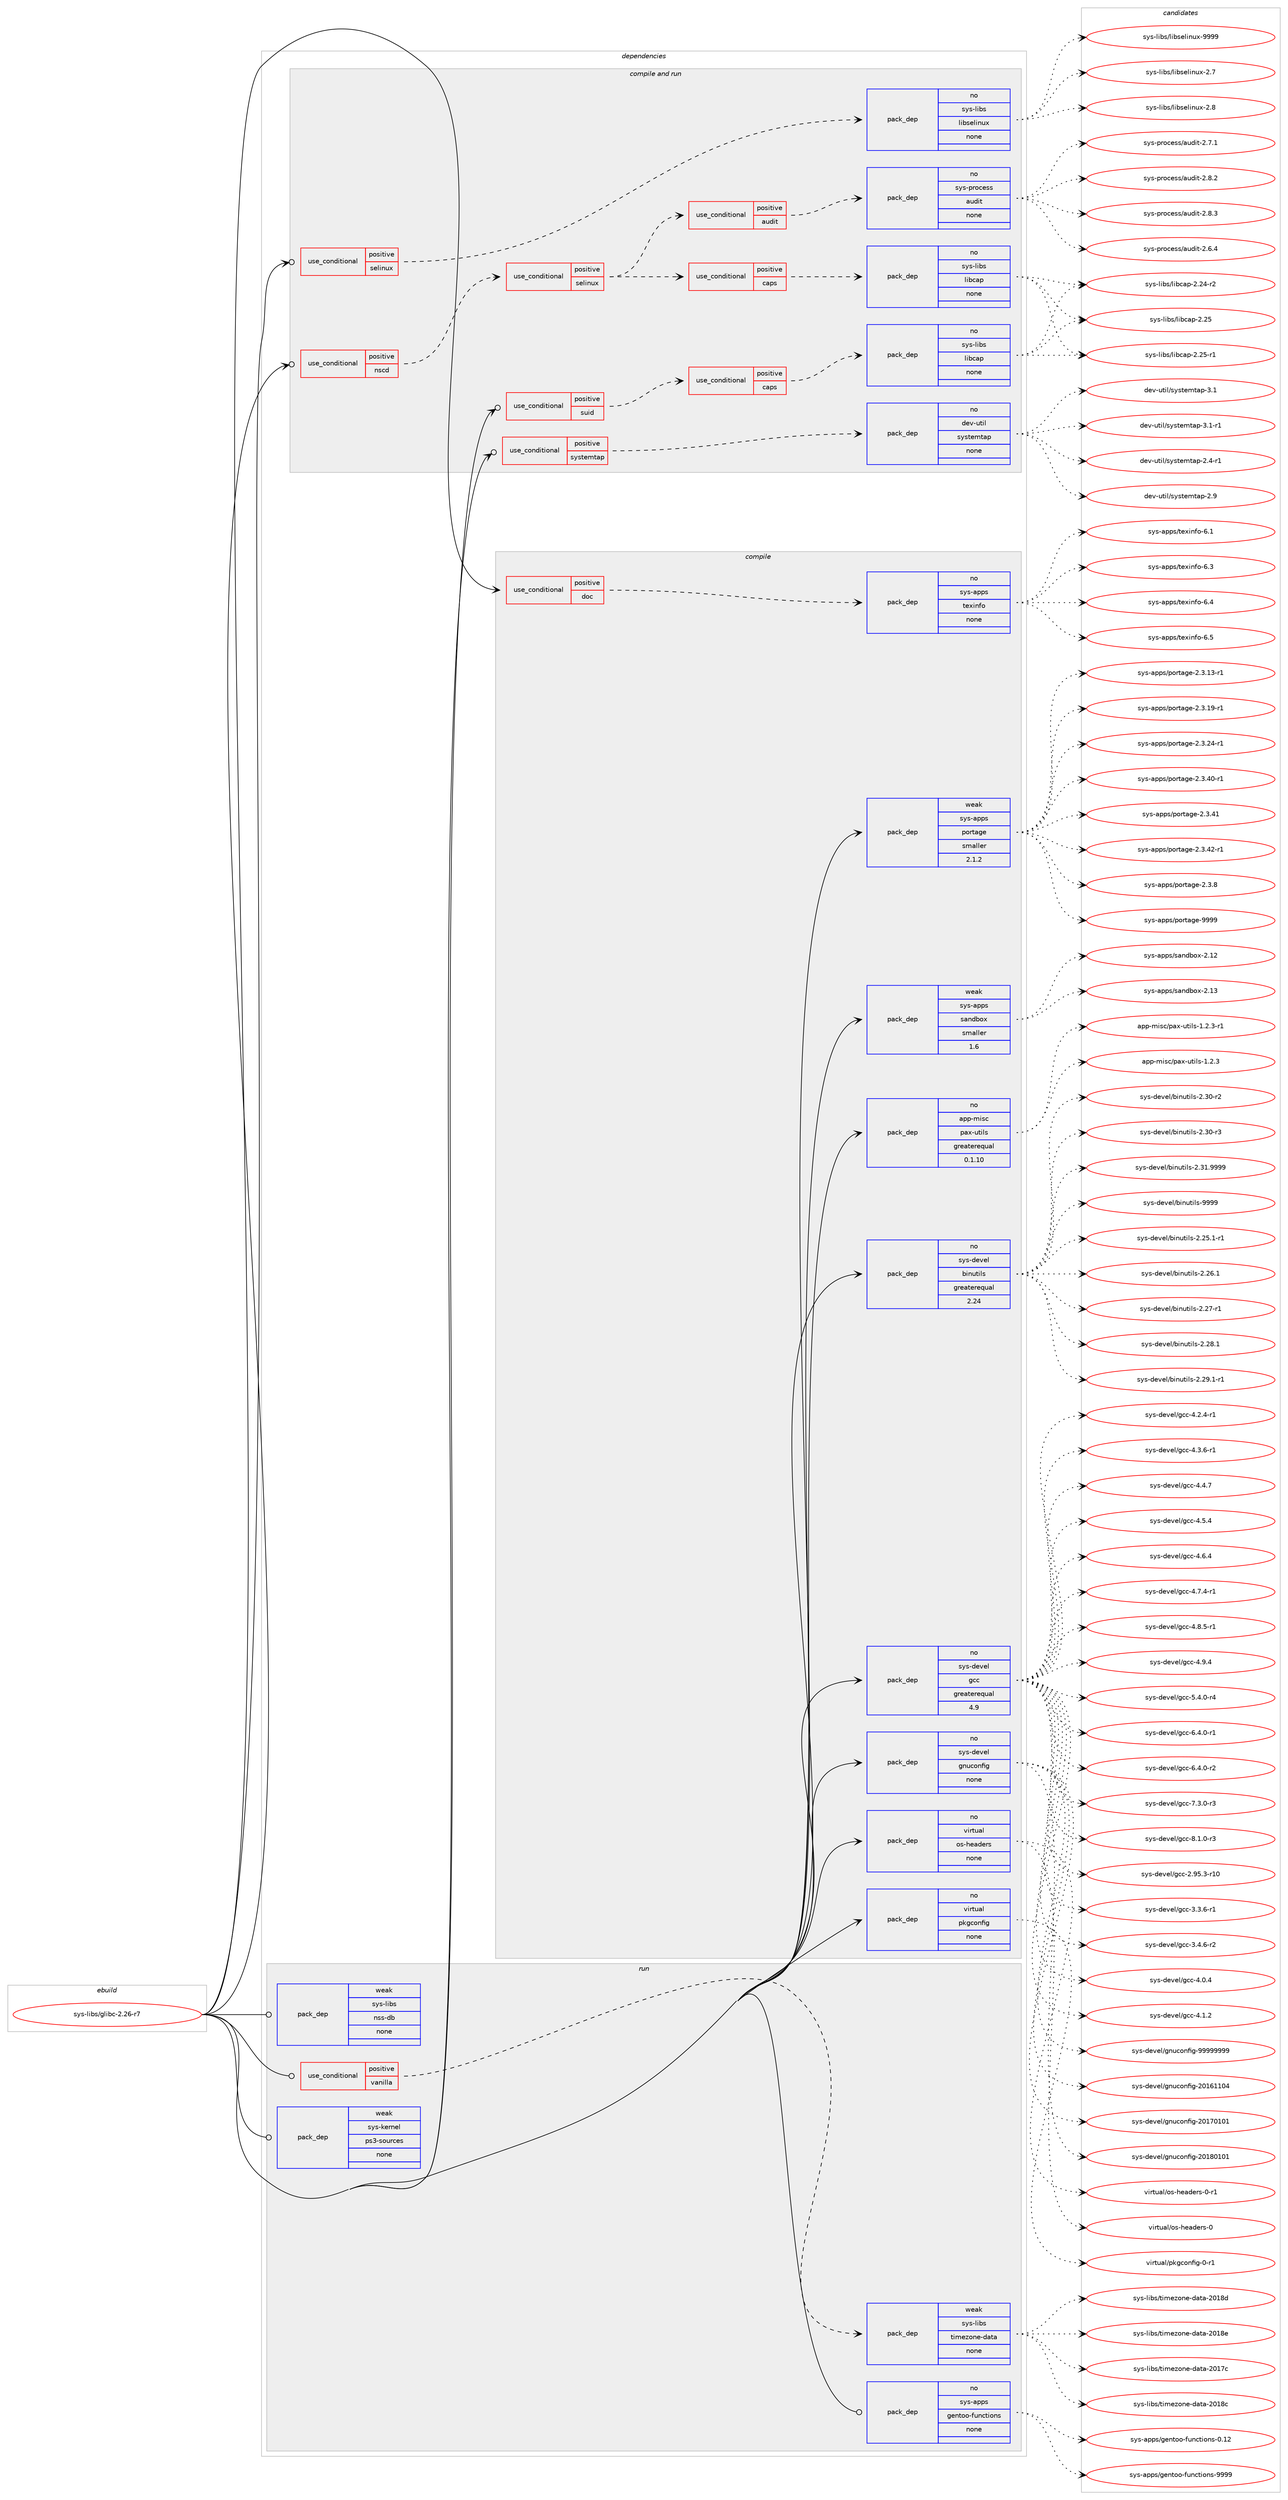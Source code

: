 digraph prolog {

# *************
# Graph options
# *************

newrank=true;
concentrate=true;
compound=true;
graph [rankdir=LR,fontname=Helvetica,fontsize=10,ranksep=1.5];#, ranksep=2.5, nodesep=0.2];
edge  [arrowhead=vee];
node  [fontname=Helvetica,fontsize=10];

# **********
# The ebuild
# **********

subgraph cluster_leftcol {
color=gray;
rank=same;
label=<<i>ebuild</i>>;
id [label="sys-libs/glibc-2.26-r7", color=red, width=4, href="../sys-libs/glibc-2.26-r7.svg"];
}

# ****************
# The dependencies
# ****************

subgraph cluster_midcol {
color=gray;
label=<<i>dependencies</i>>;
subgraph cluster_compile {
fillcolor="#eeeeee";
style=filled;
label=<<i>compile</i>>;
subgraph cond1159 {
dependency5432 [label=<<TABLE BORDER="0" CELLBORDER="1" CELLSPACING="0" CELLPADDING="4"><TR><TD ROWSPAN="3" CELLPADDING="10">use_conditional</TD></TR><TR><TD>positive</TD></TR><TR><TD>doc</TD></TR></TABLE>>, shape=none, color=red];
subgraph pack4197 {
dependency5433 [label=<<TABLE BORDER="0" CELLBORDER="1" CELLSPACING="0" CELLPADDING="4" WIDTH="220"><TR><TD ROWSPAN="6" CELLPADDING="30">pack_dep</TD></TR><TR><TD WIDTH="110">no</TD></TR><TR><TD>sys-apps</TD></TR><TR><TD>texinfo</TD></TR><TR><TD>none</TD></TR><TR><TD></TD></TR></TABLE>>, shape=none, color=blue];
}
dependency5432:e -> dependency5433:w [weight=20,style="dashed",arrowhead="vee"];
}
id:e -> dependency5432:w [weight=20,style="solid",arrowhead="vee"];
subgraph pack4198 {
dependency5434 [label=<<TABLE BORDER="0" CELLBORDER="1" CELLSPACING="0" CELLPADDING="4" WIDTH="220"><TR><TD ROWSPAN="6" CELLPADDING="30">pack_dep</TD></TR><TR><TD WIDTH="110">no</TD></TR><TR><TD>app-misc</TD></TR><TR><TD>pax-utils</TD></TR><TR><TD>greaterequal</TD></TR><TR><TD>0.1.10</TD></TR></TABLE>>, shape=none, color=blue];
}
id:e -> dependency5434:w [weight=20,style="solid",arrowhead="vee"];
subgraph pack4199 {
dependency5435 [label=<<TABLE BORDER="0" CELLBORDER="1" CELLSPACING="0" CELLPADDING="4" WIDTH="220"><TR><TD ROWSPAN="6" CELLPADDING="30">pack_dep</TD></TR><TR><TD WIDTH="110">no</TD></TR><TR><TD>sys-devel</TD></TR><TR><TD>binutils</TD></TR><TR><TD>greaterequal</TD></TR><TR><TD>2.24</TD></TR></TABLE>>, shape=none, color=blue];
}
id:e -> dependency5435:w [weight=20,style="solid",arrowhead="vee"];
subgraph pack4200 {
dependency5436 [label=<<TABLE BORDER="0" CELLBORDER="1" CELLSPACING="0" CELLPADDING="4" WIDTH="220"><TR><TD ROWSPAN="6" CELLPADDING="30">pack_dep</TD></TR><TR><TD WIDTH="110">no</TD></TR><TR><TD>sys-devel</TD></TR><TR><TD>gcc</TD></TR><TR><TD>greaterequal</TD></TR><TR><TD>4.9</TD></TR></TABLE>>, shape=none, color=blue];
}
id:e -> dependency5436:w [weight=20,style="solid",arrowhead="vee"];
subgraph pack4201 {
dependency5437 [label=<<TABLE BORDER="0" CELLBORDER="1" CELLSPACING="0" CELLPADDING="4" WIDTH="220"><TR><TD ROWSPAN="6" CELLPADDING="30">pack_dep</TD></TR><TR><TD WIDTH="110">no</TD></TR><TR><TD>sys-devel</TD></TR><TR><TD>gnuconfig</TD></TR><TR><TD>none</TD></TR><TR><TD></TD></TR></TABLE>>, shape=none, color=blue];
}
id:e -> dependency5437:w [weight=20,style="solid",arrowhead="vee"];
subgraph pack4202 {
dependency5438 [label=<<TABLE BORDER="0" CELLBORDER="1" CELLSPACING="0" CELLPADDING="4" WIDTH="220"><TR><TD ROWSPAN="6" CELLPADDING="30">pack_dep</TD></TR><TR><TD WIDTH="110">no</TD></TR><TR><TD>virtual</TD></TR><TR><TD>os-headers</TD></TR><TR><TD>none</TD></TR><TR><TD></TD></TR></TABLE>>, shape=none, color=blue];
}
id:e -> dependency5438:w [weight=20,style="solid",arrowhead="vee"];
subgraph pack4203 {
dependency5439 [label=<<TABLE BORDER="0" CELLBORDER="1" CELLSPACING="0" CELLPADDING="4" WIDTH="220"><TR><TD ROWSPAN="6" CELLPADDING="30">pack_dep</TD></TR><TR><TD WIDTH="110">no</TD></TR><TR><TD>virtual</TD></TR><TR><TD>pkgconfig</TD></TR><TR><TD>none</TD></TR><TR><TD></TD></TR></TABLE>>, shape=none, color=blue];
}
id:e -> dependency5439:w [weight=20,style="solid",arrowhead="vee"];
subgraph pack4204 {
dependency5440 [label=<<TABLE BORDER="0" CELLBORDER="1" CELLSPACING="0" CELLPADDING="4" WIDTH="220"><TR><TD ROWSPAN="6" CELLPADDING="30">pack_dep</TD></TR><TR><TD WIDTH="110">weak</TD></TR><TR><TD>sys-apps</TD></TR><TR><TD>portage</TD></TR><TR><TD>smaller</TD></TR><TR><TD>2.1.2</TD></TR></TABLE>>, shape=none, color=blue];
}
id:e -> dependency5440:w [weight=20,style="solid",arrowhead="vee"];
subgraph pack4205 {
dependency5441 [label=<<TABLE BORDER="0" CELLBORDER="1" CELLSPACING="0" CELLPADDING="4" WIDTH="220"><TR><TD ROWSPAN="6" CELLPADDING="30">pack_dep</TD></TR><TR><TD WIDTH="110">weak</TD></TR><TR><TD>sys-apps</TD></TR><TR><TD>sandbox</TD></TR><TR><TD>smaller</TD></TR><TR><TD>1.6</TD></TR></TABLE>>, shape=none, color=blue];
}
id:e -> dependency5441:w [weight=20,style="solid",arrowhead="vee"];
}
subgraph cluster_compileandrun {
fillcolor="#eeeeee";
style=filled;
label=<<i>compile and run</i>>;
subgraph cond1160 {
dependency5442 [label=<<TABLE BORDER="0" CELLBORDER="1" CELLSPACING="0" CELLPADDING="4"><TR><TD ROWSPAN="3" CELLPADDING="10">use_conditional</TD></TR><TR><TD>positive</TD></TR><TR><TD>nscd</TD></TR></TABLE>>, shape=none, color=red];
subgraph cond1161 {
dependency5443 [label=<<TABLE BORDER="0" CELLBORDER="1" CELLSPACING="0" CELLPADDING="4"><TR><TD ROWSPAN="3" CELLPADDING="10">use_conditional</TD></TR><TR><TD>positive</TD></TR><TR><TD>selinux</TD></TR></TABLE>>, shape=none, color=red];
subgraph cond1162 {
dependency5444 [label=<<TABLE BORDER="0" CELLBORDER="1" CELLSPACING="0" CELLPADDING="4"><TR><TD ROWSPAN="3" CELLPADDING="10">use_conditional</TD></TR><TR><TD>positive</TD></TR><TR><TD>audit</TD></TR></TABLE>>, shape=none, color=red];
subgraph pack4206 {
dependency5445 [label=<<TABLE BORDER="0" CELLBORDER="1" CELLSPACING="0" CELLPADDING="4" WIDTH="220"><TR><TD ROWSPAN="6" CELLPADDING="30">pack_dep</TD></TR><TR><TD WIDTH="110">no</TD></TR><TR><TD>sys-process</TD></TR><TR><TD>audit</TD></TR><TR><TD>none</TD></TR><TR><TD></TD></TR></TABLE>>, shape=none, color=blue];
}
dependency5444:e -> dependency5445:w [weight=20,style="dashed",arrowhead="vee"];
}
dependency5443:e -> dependency5444:w [weight=20,style="dashed",arrowhead="vee"];
subgraph cond1163 {
dependency5446 [label=<<TABLE BORDER="0" CELLBORDER="1" CELLSPACING="0" CELLPADDING="4"><TR><TD ROWSPAN="3" CELLPADDING="10">use_conditional</TD></TR><TR><TD>positive</TD></TR><TR><TD>caps</TD></TR></TABLE>>, shape=none, color=red];
subgraph pack4207 {
dependency5447 [label=<<TABLE BORDER="0" CELLBORDER="1" CELLSPACING="0" CELLPADDING="4" WIDTH="220"><TR><TD ROWSPAN="6" CELLPADDING="30">pack_dep</TD></TR><TR><TD WIDTH="110">no</TD></TR><TR><TD>sys-libs</TD></TR><TR><TD>libcap</TD></TR><TR><TD>none</TD></TR><TR><TD></TD></TR></TABLE>>, shape=none, color=blue];
}
dependency5446:e -> dependency5447:w [weight=20,style="dashed",arrowhead="vee"];
}
dependency5443:e -> dependency5446:w [weight=20,style="dashed",arrowhead="vee"];
}
dependency5442:e -> dependency5443:w [weight=20,style="dashed",arrowhead="vee"];
}
id:e -> dependency5442:w [weight=20,style="solid",arrowhead="odotvee"];
subgraph cond1164 {
dependency5448 [label=<<TABLE BORDER="0" CELLBORDER="1" CELLSPACING="0" CELLPADDING="4"><TR><TD ROWSPAN="3" CELLPADDING="10">use_conditional</TD></TR><TR><TD>positive</TD></TR><TR><TD>selinux</TD></TR></TABLE>>, shape=none, color=red];
subgraph pack4208 {
dependency5449 [label=<<TABLE BORDER="0" CELLBORDER="1" CELLSPACING="0" CELLPADDING="4" WIDTH="220"><TR><TD ROWSPAN="6" CELLPADDING="30">pack_dep</TD></TR><TR><TD WIDTH="110">no</TD></TR><TR><TD>sys-libs</TD></TR><TR><TD>libselinux</TD></TR><TR><TD>none</TD></TR><TR><TD></TD></TR></TABLE>>, shape=none, color=blue];
}
dependency5448:e -> dependency5449:w [weight=20,style="dashed",arrowhead="vee"];
}
id:e -> dependency5448:w [weight=20,style="solid",arrowhead="odotvee"];
subgraph cond1165 {
dependency5450 [label=<<TABLE BORDER="0" CELLBORDER="1" CELLSPACING="0" CELLPADDING="4"><TR><TD ROWSPAN="3" CELLPADDING="10">use_conditional</TD></TR><TR><TD>positive</TD></TR><TR><TD>suid</TD></TR></TABLE>>, shape=none, color=red];
subgraph cond1166 {
dependency5451 [label=<<TABLE BORDER="0" CELLBORDER="1" CELLSPACING="0" CELLPADDING="4"><TR><TD ROWSPAN="3" CELLPADDING="10">use_conditional</TD></TR><TR><TD>positive</TD></TR><TR><TD>caps</TD></TR></TABLE>>, shape=none, color=red];
subgraph pack4209 {
dependency5452 [label=<<TABLE BORDER="0" CELLBORDER="1" CELLSPACING="0" CELLPADDING="4" WIDTH="220"><TR><TD ROWSPAN="6" CELLPADDING="30">pack_dep</TD></TR><TR><TD WIDTH="110">no</TD></TR><TR><TD>sys-libs</TD></TR><TR><TD>libcap</TD></TR><TR><TD>none</TD></TR><TR><TD></TD></TR></TABLE>>, shape=none, color=blue];
}
dependency5451:e -> dependency5452:w [weight=20,style="dashed",arrowhead="vee"];
}
dependency5450:e -> dependency5451:w [weight=20,style="dashed",arrowhead="vee"];
}
id:e -> dependency5450:w [weight=20,style="solid",arrowhead="odotvee"];
subgraph cond1167 {
dependency5453 [label=<<TABLE BORDER="0" CELLBORDER="1" CELLSPACING="0" CELLPADDING="4"><TR><TD ROWSPAN="3" CELLPADDING="10">use_conditional</TD></TR><TR><TD>positive</TD></TR><TR><TD>systemtap</TD></TR></TABLE>>, shape=none, color=red];
subgraph pack4210 {
dependency5454 [label=<<TABLE BORDER="0" CELLBORDER="1" CELLSPACING="0" CELLPADDING="4" WIDTH="220"><TR><TD ROWSPAN="6" CELLPADDING="30">pack_dep</TD></TR><TR><TD WIDTH="110">no</TD></TR><TR><TD>dev-util</TD></TR><TR><TD>systemtap</TD></TR><TR><TD>none</TD></TR><TR><TD></TD></TR></TABLE>>, shape=none, color=blue];
}
dependency5453:e -> dependency5454:w [weight=20,style="dashed",arrowhead="vee"];
}
id:e -> dependency5453:w [weight=20,style="solid",arrowhead="odotvee"];
}
subgraph cluster_run {
fillcolor="#eeeeee";
style=filled;
label=<<i>run</i>>;
subgraph cond1168 {
dependency5455 [label=<<TABLE BORDER="0" CELLBORDER="1" CELLSPACING="0" CELLPADDING="4"><TR><TD ROWSPAN="3" CELLPADDING="10">use_conditional</TD></TR><TR><TD>positive</TD></TR><TR><TD>vanilla</TD></TR></TABLE>>, shape=none, color=red];
subgraph pack4211 {
dependency5456 [label=<<TABLE BORDER="0" CELLBORDER="1" CELLSPACING="0" CELLPADDING="4" WIDTH="220"><TR><TD ROWSPAN="6" CELLPADDING="30">pack_dep</TD></TR><TR><TD WIDTH="110">weak</TD></TR><TR><TD>sys-libs</TD></TR><TR><TD>timezone-data</TD></TR><TR><TD>none</TD></TR><TR><TD></TD></TR></TABLE>>, shape=none, color=blue];
}
dependency5455:e -> dependency5456:w [weight=20,style="dashed",arrowhead="vee"];
}
id:e -> dependency5455:w [weight=20,style="solid",arrowhead="odot"];
subgraph pack4212 {
dependency5457 [label=<<TABLE BORDER="0" CELLBORDER="1" CELLSPACING="0" CELLPADDING="4" WIDTH="220"><TR><TD ROWSPAN="6" CELLPADDING="30">pack_dep</TD></TR><TR><TD WIDTH="110">no</TD></TR><TR><TD>sys-apps</TD></TR><TR><TD>gentoo-functions</TD></TR><TR><TD>none</TD></TR><TR><TD></TD></TR></TABLE>>, shape=none, color=blue];
}
id:e -> dependency5457:w [weight=20,style="solid",arrowhead="odot"];
subgraph pack4213 {
dependency5458 [label=<<TABLE BORDER="0" CELLBORDER="1" CELLSPACING="0" CELLPADDING="4" WIDTH="220"><TR><TD ROWSPAN="6" CELLPADDING="30">pack_dep</TD></TR><TR><TD WIDTH="110">weak</TD></TR><TR><TD>sys-kernel</TD></TR><TR><TD>ps3-sources</TD></TR><TR><TD>none</TD></TR><TR><TD></TD></TR></TABLE>>, shape=none, color=blue];
}
id:e -> dependency5458:w [weight=20,style="solid",arrowhead="odot"];
subgraph pack4214 {
dependency5459 [label=<<TABLE BORDER="0" CELLBORDER="1" CELLSPACING="0" CELLPADDING="4" WIDTH="220"><TR><TD ROWSPAN="6" CELLPADDING="30">pack_dep</TD></TR><TR><TD WIDTH="110">weak</TD></TR><TR><TD>sys-libs</TD></TR><TR><TD>nss-db</TD></TR><TR><TD>none</TD></TR><TR><TD></TD></TR></TABLE>>, shape=none, color=blue];
}
id:e -> dependency5459:w [weight=20,style="solid",arrowhead="odot"];
}
}

# **************
# The candidates
# **************

subgraph cluster_choices {
rank=same;
color=gray;
label=<<i>candidates</i>>;

subgraph choice4197 {
color=black;
nodesep=1;
choice11512111545971121121154711610112010511010211145544649 [label="sys-apps/texinfo-6.1", color=red, width=4,href="../sys-apps/texinfo-6.1.svg"];
choice11512111545971121121154711610112010511010211145544651 [label="sys-apps/texinfo-6.3", color=red, width=4,href="../sys-apps/texinfo-6.3.svg"];
choice11512111545971121121154711610112010511010211145544652 [label="sys-apps/texinfo-6.4", color=red, width=4,href="../sys-apps/texinfo-6.4.svg"];
choice11512111545971121121154711610112010511010211145544653 [label="sys-apps/texinfo-6.5", color=red, width=4,href="../sys-apps/texinfo-6.5.svg"];
dependency5433:e -> choice11512111545971121121154711610112010511010211145544649:w [style=dotted,weight="100"];
dependency5433:e -> choice11512111545971121121154711610112010511010211145544651:w [style=dotted,weight="100"];
dependency5433:e -> choice11512111545971121121154711610112010511010211145544652:w [style=dotted,weight="100"];
dependency5433:e -> choice11512111545971121121154711610112010511010211145544653:w [style=dotted,weight="100"];
}
subgraph choice4198 {
color=black;
nodesep=1;
choice971121124510910511599471129712045117116105108115454946504651 [label="app-misc/pax-utils-1.2.3", color=red, width=4,href="../app-misc/pax-utils-1.2.3.svg"];
choice9711211245109105115994711297120451171161051081154549465046514511449 [label="app-misc/pax-utils-1.2.3-r1", color=red, width=4,href="../app-misc/pax-utils-1.2.3-r1.svg"];
dependency5434:e -> choice971121124510910511599471129712045117116105108115454946504651:w [style=dotted,weight="100"];
dependency5434:e -> choice9711211245109105115994711297120451171161051081154549465046514511449:w [style=dotted,weight="100"];
}
subgraph choice4199 {
color=black;
nodesep=1;
choice115121115451001011181011084798105110117116105108115455046505346494511449 [label="sys-devel/binutils-2.25.1-r1", color=red, width=4,href="../sys-devel/binutils-2.25.1-r1.svg"];
choice11512111545100101118101108479810511011711610510811545504650544649 [label="sys-devel/binutils-2.26.1", color=red, width=4,href="../sys-devel/binutils-2.26.1.svg"];
choice11512111545100101118101108479810511011711610510811545504650554511449 [label="sys-devel/binutils-2.27-r1", color=red, width=4,href="../sys-devel/binutils-2.27-r1.svg"];
choice11512111545100101118101108479810511011711610510811545504650564649 [label="sys-devel/binutils-2.28.1", color=red, width=4,href="../sys-devel/binutils-2.28.1.svg"];
choice115121115451001011181011084798105110117116105108115455046505746494511449 [label="sys-devel/binutils-2.29.1-r1", color=red, width=4,href="../sys-devel/binutils-2.29.1-r1.svg"];
choice11512111545100101118101108479810511011711610510811545504651484511450 [label="sys-devel/binutils-2.30-r2", color=red, width=4,href="../sys-devel/binutils-2.30-r2.svg"];
choice11512111545100101118101108479810511011711610510811545504651484511451 [label="sys-devel/binutils-2.30-r3", color=red, width=4,href="../sys-devel/binutils-2.30-r3.svg"];
choice11512111545100101118101108479810511011711610510811545504651494657575757 [label="sys-devel/binutils-2.31.9999", color=red, width=4,href="../sys-devel/binutils-2.31.9999.svg"];
choice1151211154510010111810110847981051101171161051081154557575757 [label="sys-devel/binutils-9999", color=red, width=4,href="../sys-devel/binutils-9999.svg"];
dependency5435:e -> choice115121115451001011181011084798105110117116105108115455046505346494511449:w [style=dotted,weight="100"];
dependency5435:e -> choice11512111545100101118101108479810511011711610510811545504650544649:w [style=dotted,weight="100"];
dependency5435:e -> choice11512111545100101118101108479810511011711610510811545504650554511449:w [style=dotted,weight="100"];
dependency5435:e -> choice11512111545100101118101108479810511011711610510811545504650564649:w [style=dotted,weight="100"];
dependency5435:e -> choice115121115451001011181011084798105110117116105108115455046505746494511449:w [style=dotted,weight="100"];
dependency5435:e -> choice11512111545100101118101108479810511011711610510811545504651484511450:w [style=dotted,weight="100"];
dependency5435:e -> choice11512111545100101118101108479810511011711610510811545504651484511451:w [style=dotted,weight="100"];
dependency5435:e -> choice11512111545100101118101108479810511011711610510811545504651494657575757:w [style=dotted,weight="100"];
dependency5435:e -> choice1151211154510010111810110847981051101171161051081154557575757:w [style=dotted,weight="100"];
}
subgraph choice4200 {
color=black;
nodesep=1;
choice1151211154510010111810110847103999945504657534651451144948 [label="sys-devel/gcc-2.95.3-r10", color=red, width=4,href="../sys-devel/gcc-2.95.3-r10.svg"];
choice115121115451001011181011084710399994551465146544511449 [label="sys-devel/gcc-3.3.6-r1", color=red, width=4,href="../sys-devel/gcc-3.3.6-r1.svg"];
choice115121115451001011181011084710399994551465246544511450 [label="sys-devel/gcc-3.4.6-r2", color=red, width=4,href="../sys-devel/gcc-3.4.6-r2.svg"];
choice11512111545100101118101108471039999455246484652 [label="sys-devel/gcc-4.0.4", color=red, width=4,href="../sys-devel/gcc-4.0.4.svg"];
choice11512111545100101118101108471039999455246494650 [label="sys-devel/gcc-4.1.2", color=red, width=4,href="../sys-devel/gcc-4.1.2.svg"];
choice115121115451001011181011084710399994552465046524511449 [label="sys-devel/gcc-4.2.4-r1", color=red, width=4,href="../sys-devel/gcc-4.2.4-r1.svg"];
choice115121115451001011181011084710399994552465146544511449 [label="sys-devel/gcc-4.3.6-r1", color=red, width=4,href="../sys-devel/gcc-4.3.6-r1.svg"];
choice11512111545100101118101108471039999455246524655 [label="sys-devel/gcc-4.4.7", color=red, width=4,href="../sys-devel/gcc-4.4.7.svg"];
choice11512111545100101118101108471039999455246534652 [label="sys-devel/gcc-4.5.4", color=red, width=4,href="../sys-devel/gcc-4.5.4.svg"];
choice11512111545100101118101108471039999455246544652 [label="sys-devel/gcc-4.6.4", color=red, width=4,href="../sys-devel/gcc-4.6.4.svg"];
choice115121115451001011181011084710399994552465546524511449 [label="sys-devel/gcc-4.7.4-r1", color=red, width=4,href="../sys-devel/gcc-4.7.4-r1.svg"];
choice115121115451001011181011084710399994552465646534511449 [label="sys-devel/gcc-4.8.5-r1", color=red, width=4,href="../sys-devel/gcc-4.8.5-r1.svg"];
choice11512111545100101118101108471039999455246574652 [label="sys-devel/gcc-4.9.4", color=red, width=4,href="../sys-devel/gcc-4.9.4.svg"];
choice115121115451001011181011084710399994553465246484511452 [label="sys-devel/gcc-5.4.0-r4", color=red, width=4,href="../sys-devel/gcc-5.4.0-r4.svg"];
choice115121115451001011181011084710399994554465246484511449 [label="sys-devel/gcc-6.4.0-r1", color=red, width=4,href="../sys-devel/gcc-6.4.0-r1.svg"];
choice115121115451001011181011084710399994554465246484511450 [label="sys-devel/gcc-6.4.0-r2", color=red, width=4,href="../sys-devel/gcc-6.4.0-r2.svg"];
choice115121115451001011181011084710399994555465146484511451 [label="sys-devel/gcc-7.3.0-r3", color=red, width=4,href="../sys-devel/gcc-7.3.0-r3.svg"];
choice115121115451001011181011084710399994556464946484511451 [label="sys-devel/gcc-8.1.0-r3", color=red, width=4,href="../sys-devel/gcc-8.1.0-r3.svg"];
dependency5436:e -> choice1151211154510010111810110847103999945504657534651451144948:w [style=dotted,weight="100"];
dependency5436:e -> choice115121115451001011181011084710399994551465146544511449:w [style=dotted,weight="100"];
dependency5436:e -> choice115121115451001011181011084710399994551465246544511450:w [style=dotted,weight="100"];
dependency5436:e -> choice11512111545100101118101108471039999455246484652:w [style=dotted,weight="100"];
dependency5436:e -> choice11512111545100101118101108471039999455246494650:w [style=dotted,weight="100"];
dependency5436:e -> choice115121115451001011181011084710399994552465046524511449:w [style=dotted,weight="100"];
dependency5436:e -> choice115121115451001011181011084710399994552465146544511449:w [style=dotted,weight="100"];
dependency5436:e -> choice11512111545100101118101108471039999455246524655:w [style=dotted,weight="100"];
dependency5436:e -> choice11512111545100101118101108471039999455246534652:w [style=dotted,weight="100"];
dependency5436:e -> choice11512111545100101118101108471039999455246544652:w [style=dotted,weight="100"];
dependency5436:e -> choice115121115451001011181011084710399994552465546524511449:w [style=dotted,weight="100"];
dependency5436:e -> choice115121115451001011181011084710399994552465646534511449:w [style=dotted,weight="100"];
dependency5436:e -> choice11512111545100101118101108471039999455246574652:w [style=dotted,weight="100"];
dependency5436:e -> choice115121115451001011181011084710399994553465246484511452:w [style=dotted,weight="100"];
dependency5436:e -> choice115121115451001011181011084710399994554465246484511449:w [style=dotted,weight="100"];
dependency5436:e -> choice115121115451001011181011084710399994554465246484511450:w [style=dotted,weight="100"];
dependency5436:e -> choice115121115451001011181011084710399994555465146484511451:w [style=dotted,weight="100"];
dependency5436:e -> choice115121115451001011181011084710399994556464946484511451:w [style=dotted,weight="100"];
}
subgraph choice4201 {
color=black;
nodesep=1;
choice115121115451001011181011084710311011799111110102105103455048495449494852 [label="sys-devel/gnuconfig-20161104", color=red, width=4,href="../sys-devel/gnuconfig-20161104.svg"];
choice115121115451001011181011084710311011799111110102105103455048495548494849 [label="sys-devel/gnuconfig-20170101", color=red, width=4,href="../sys-devel/gnuconfig-20170101.svg"];
choice115121115451001011181011084710311011799111110102105103455048495648494849 [label="sys-devel/gnuconfig-20180101", color=red, width=4,href="../sys-devel/gnuconfig-20180101.svg"];
choice115121115451001011181011084710311011799111110102105103455757575757575757 [label="sys-devel/gnuconfig-99999999", color=red, width=4,href="../sys-devel/gnuconfig-99999999.svg"];
dependency5437:e -> choice115121115451001011181011084710311011799111110102105103455048495449494852:w [style=dotted,weight="100"];
dependency5437:e -> choice115121115451001011181011084710311011799111110102105103455048495548494849:w [style=dotted,weight="100"];
dependency5437:e -> choice115121115451001011181011084710311011799111110102105103455048495648494849:w [style=dotted,weight="100"];
dependency5437:e -> choice115121115451001011181011084710311011799111110102105103455757575757575757:w [style=dotted,weight="100"];
}
subgraph choice4202 {
color=black;
nodesep=1;
choice118105114116117971084711111545104101971001011141154548 [label="virtual/os-headers-0", color=red, width=4,href="../virtual/os-headers-0.svg"];
choice1181051141161179710847111115451041019710010111411545484511449 [label="virtual/os-headers-0-r1", color=red, width=4,href="../virtual/os-headers-0-r1.svg"];
dependency5438:e -> choice118105114116117971084711111545104101971001011141154548:w [style=dotted,weight="100"];
dependency5438:e -> choice1181051141161179710847111115451041019710010111411545484511449:w [style=dotted,weight="100"];
}
subgraph choice4203 {
color=black;
nodesep=1;
choice11810511411611797108471121071039911111010210510345484511449 [label="virtual/pkgconfig-0-r1", color=red, width=4,href="../virtual/pkgconfig-0-r1.svg"];
dependency5439:e -> choice11810511411611797108471121071039911111010210510345484511449:w [style=dotted,weight="100"];
}
subgraph choice4204 {
color=black;
nodesep=1;
choice11512111545971121121154711211111411697103101455046514649514511449 [label="sys-apps/portage-2.3.13-r1", color=red, width=4,href="../sys-apps/portage-2.3.13-r1.svg"];
choice11512111545971121121154711211111411697103101455046514649574511449 [label="sys-apps/portage-2.3.19-r1", color=red, width=4,href="../sys-apps/portage-2.3.19-r1.svg"];
choice11512111545971121121154711211111411697103101455046514650524511449 [label="sys-apps/portage-2.3.24-r1", color=red, width=4,href="../sys-apps/portage-2.3.24-r1.svg"];
choice11512111545971121121154711211111411697103101455046514652484511449 [label="sys-apps/portage-2.3.40-r1", color=red, width=4,href="../sys-apps/portage-2.3.40-r1.svg"];
choice1151211154597112112115471121111141169710310145504651465249 [label="sys-apps/portage-2.3.41", color=red, width=4,href="../sys-apps/portage-2.3.41.svg"];
choice11512111545971121121154711211111411697103101455046514652504511449 [label="sys-apps/portage-2.3.42-r1", color=red, width=4,href="../sys-apps/portage-2.3.42-r1.svg"];
choice11512111545971121121154711211111411697103101455046514656 [label="sys-apps/portage-2.3.8", color=red, width=4,href="../sys-apps/portage-2.3.8.svg"];
choice115121115459711211211547112111114116971031014557575757 [label="sys-apps/portage-9999", color=red, width=4,href="../sys-apps/portage-9999.svg"];
dependency5440:e -> choice11512111545971121121154711211111411697103101455046514649514511449:w [style=dotted,weight="100"];
dependency5440:e -> choice11512111545971121121154711211111411697103101455046514649574511449:w [style=dotted,weight="100"];
dependency5440:e -> choice11512111545971121121154711211111411697103101455046514650524511449:w [style=dotted,weight="100"];
dependency5440:e -> choice11512111545971121121154711211111411697103101455046514652484511449:w [style=dotted,weight="100"];
dependency5440:e -> choice1151211154597112112115471121111141169710310145504651465249:w [style=dotted,weight="100"];
dependency5440:e -> choice11512111545971121121154711211111411697103101455046514652504511449:w [style=dotted,weight="100"];
dependency5440:e -> choice11512111545971121121154711211111411697103101455046514656:w [style=dotted,weight="100"];
dependency5440:e -> choice115121115459711211211547112111114116971031014557575757:w [style=dotted,weight="100"];
}
subgraph choice4205 {
color=black;
nodesep=1;
choice11512111545971121121154711597110100981111204550464950 [label="sys-apps/sandbox-2.12", color=red, width=4,href="../sys-apps/sandbox-2.12.svg"];
choice11512111545971121121154711597110100981111204550464951 [label="sys-apps/sandbox-2.13", color=red, width=4,href="../sys-apps/sandbox-2.13.svg"];
dependency5441:e -> choice11512111545971121121154711597110100981111204550464950:w [style=dotted,weight="100"];
dependency5441:e -> choice11512111545971121121154711597110100981111204550464951:w [style=dotted,weight="100"];
}
subgraph choice4206 {
color=black;
nodesep=1;
choice11512111545112114111991011151154797117100105116455046544652 [label="sys-process/audit-2.6.4", color=red, width=4,href="../sys-process/audit-2.6.4.svg"];
choice11512111545112114111991011151154797117100105116455046554649 [label="sys-process/audit-2.7.1", color=red, width=4,href="../sys-process/audit-2.7.1.svg"];
choice11512111545112114111991011151154797117100105116455046564650 [label="sys-process/audit-2.8.2", color=red, width=4,href="../sys-process/audit-2.8.2.svg"];
choice11512111545112114111991011151154797117100105116455046564651 [label="sys-process/audit-2.8.3", color=red, width=4,href="../sys-process/audit-2.8.3.svg"];
dependency5445:e -> choice11512111545112114111991011151154797117100105116455046544652:w [style=dotted,weight="100"];
dependency5445:e -> choice11512111545112114111991011151154797117100105116455046554649:w [style=dotted,weight="100"];
dependency5445:e -> choice11512111545112114111991011151154797117100105116455046564650:w [style=dotted,weight="100"];
dependency5445:e -> choice11512111545112114111991011151154797117100105116455046564651:w [style=dotted,weight="100"];
}
subgraph choice4207 {
color=black;
nodesep=1;
choice11512111545108105981154710810598999711245504650524511450 [label="sys-libs/libcap-2.24-r2", color=red, width=4,href="../sys-libs/libcap-2.24-r2.svg"];
choice1151211154510810598115471081059899971124550465053 [label="sys-libs/libcap-2.25", color=red, width=4,href="../sys-libs/libcap-2.25.svg"];
choice11512111545108105981154710810598999711245504650534511449 [label="sys-libs/libcap-2.25-r1", color=red, width=4,href="../sys-libs/libcap-2.25-r1.svg"];
dependency5447:e -> choice11512111545108105981154710810598999711245504650524511450:w [style=dotted,weight="100"];
dependency5447:e -> choice1151211154510810598115471081059899971124550465053:w [style=dotted,weight="100"];
dependency5447:e -> choice11512111545108105981154710810598999711245504650534511449:w [style=dotted,weight="100"];
}
subgraph choice4208 {
color=black;
nodesep=1;
choice1151211154510810598115471081059811510110810511011712045504655 [label="sys-libs/libselinux-2.7", color=red, width=4,href="../sys-libs/libselinux-2.7.svg"];
choice1151211154510810598115471081059811510110810511011712045504656 [label="sys-libs/libselinux-2.8", color=red, width=4,href="../sys-libs/libselinux-2.8.svg"];
choice115121115451081059811547108105981151011081051101171204557575757 [label="sys-libs/libselinux-9999", color=red, width=4,href="../sys-libs/libselinux-9999.svg"];
dependency5449:e -> choice1151211154510810598115471081059811510110810511011712045504655:w [style=dotted,weight="100"];
dependency5449:e -> choice1151211154510810598115471081059811510110810511011712045504656:w [style=dotted,weight="100"];
dependency5449:e -> choice115121115451081059811547108105981151011081051101171204557575757:w [style=dotted,weight="100"];
}
subgraph choice4209 {
color=black;
nodesep=1;
choice11512111545108105981154710810598999711245504650524511450 [label="sys-libs/libcap-2.24-r2", color=red, width=4,href="../sys-libs/libcap-2.24-r2.svg"];
choice1151211154510810598115471081059899971124550465053 [label="sys-libs/libcap-2.25", color=red, width=4,href="../sys-libs/libcap-2.25.svg"];
choice11512111545108105981154710810598999711245504650534511449 [label="sys-libs/libcap-2.25-r1", color=red, width=4,href="../sys-libs/libcap-2.25-r1.svg"];
dependency5452:e -> choice11512111545108105981154710810598999711245504650524511450:w [style=dotted,weight="100"];
dependency5452:e -> choice1151211154510810598115471081059899971124550465053:w [style=dotted,weight="100"];
dependency5452:e -> choice11512111545108105981154710810598999711245504650534511449:w [style=dotted,weight="100"];
}
subgraph choice4210 {
color=black;
nodesep=1;
choice100101118451171161051084711512111511610110911697112455046524511449 [label="dev-util/systemtap-2.4-r1", color=red, width=4,href="../dev-util/systemtap-2.4-r1.svg"];
choice10010111845117116105108471151211151161011091169711245504657 [label="dev-util/systemtap-2.9", color=red, width=4,href="../dev-util/systemtap-2.9.svg"];
choice10010111845117116105108471151211151161011091169711245514649 [label="dev-util/systemtap-3.1", color=red, width=4,href="../dev-util/systemtap-3.1.svg"];
choice100101118451171161051084711512111511610110911697112455146494511449 [label="dev-util/systemtap-3.1-r1", color=red, width=4,href="../dev-util/systemtap-3.1-r1.svg"];
dependency5454:e -> choice100101118451171161051084711512111511610110911697112455046524511449:w [style=dotted,weight="100"];
dependency5454:e -> choice10010111845117116105108471151211151161011091169711245504657:w [style=dotted,weight="100"];
dependency5454:e -> choice10010111845117116105108471151211151161011091169711245514649:w [style=dotted,weight="100"];
dependency5454:e -> choice100101118451171161051084711512111511610110911697112455146494511449:w [style=dotted,weight="100"];
}
subgraph choice4211 {
color=black;
nodesep=1;
choice115121115451081059811547116105109101122111110101451009711697455048495599 [label="sys-libs/timezone-data-2017c", color=red, width=4,href="../sys-libs/timezone-data-2017c.svg"];
choice115121115451081059811547116105109101122111110101451009711697455048495699 [label="sys-libs/timezone-data-2018c", color=red, width=4,href="../sys-libs/timezone-data-2018c.svg"];
choice1151211154510810598115471161051091011221111101014510097116974550484956100 [label="sys-libs/timezone-data-2018d", color=red, width=4,href="../sys-libs/timezone-data-2018d.svg"];
choice1151211154510810598115471161051091011221111101014510097116974550484956101 [label="sys-libs/timezone-data-2018e", color=red, width=4,href="../sys-libs/timezone-data-2018e.svg"];
dependency5456:e -> choice115121115451081059811547116105109101122111110101451009711697455048495599:w [style=dotted,weight="100"];
dependency5456:e -> choice115121115451081059811547116105109101122111110101451009711697455048495699:w [style=dotted,weight="100"];
dependency5456:e -> choice1151211154510810598115471161051091011221111101014510097116974550484956100:w [style=dotted,weight="100"];
dependency5456:e -> choice1151211154510810598115471161051091011221111101014510097116974550484956101:w [style=dotted,weight="100"];
}
subgraph choice4212 {
color=black;
nodesep=1;
choice11512111545971121121154710310111011611111145102117110991161051111101154548464950 [label="sys-apps/gentoo-functions-0.12", color=red, width=4,href="../sys-apps/gentoo-functions-0.12.svg"];
choice11512111545971121121154710310111011611111145102117110991161051111101154557575757 [label="sys-apps/gentoo-functions-9999", color=red, width=4,href="../sys-apps/gentoo-functions-9999.svg"];
dependency5457:e -> choice11512111545971121121154710310111011611111145102117110991161051111101154548464950:w [style=dotted,weight="100"];
dependency5457:e -> choice11512111545971121121154710310111011611111145102117110991161051111101154557575757:w [style=dotted,weight="100"];
}
subgraph choice4213 {
color=black;
nodesep=1;
}
subgraph choice4214 {
color=black;
nodesep=1;
}
}

}
